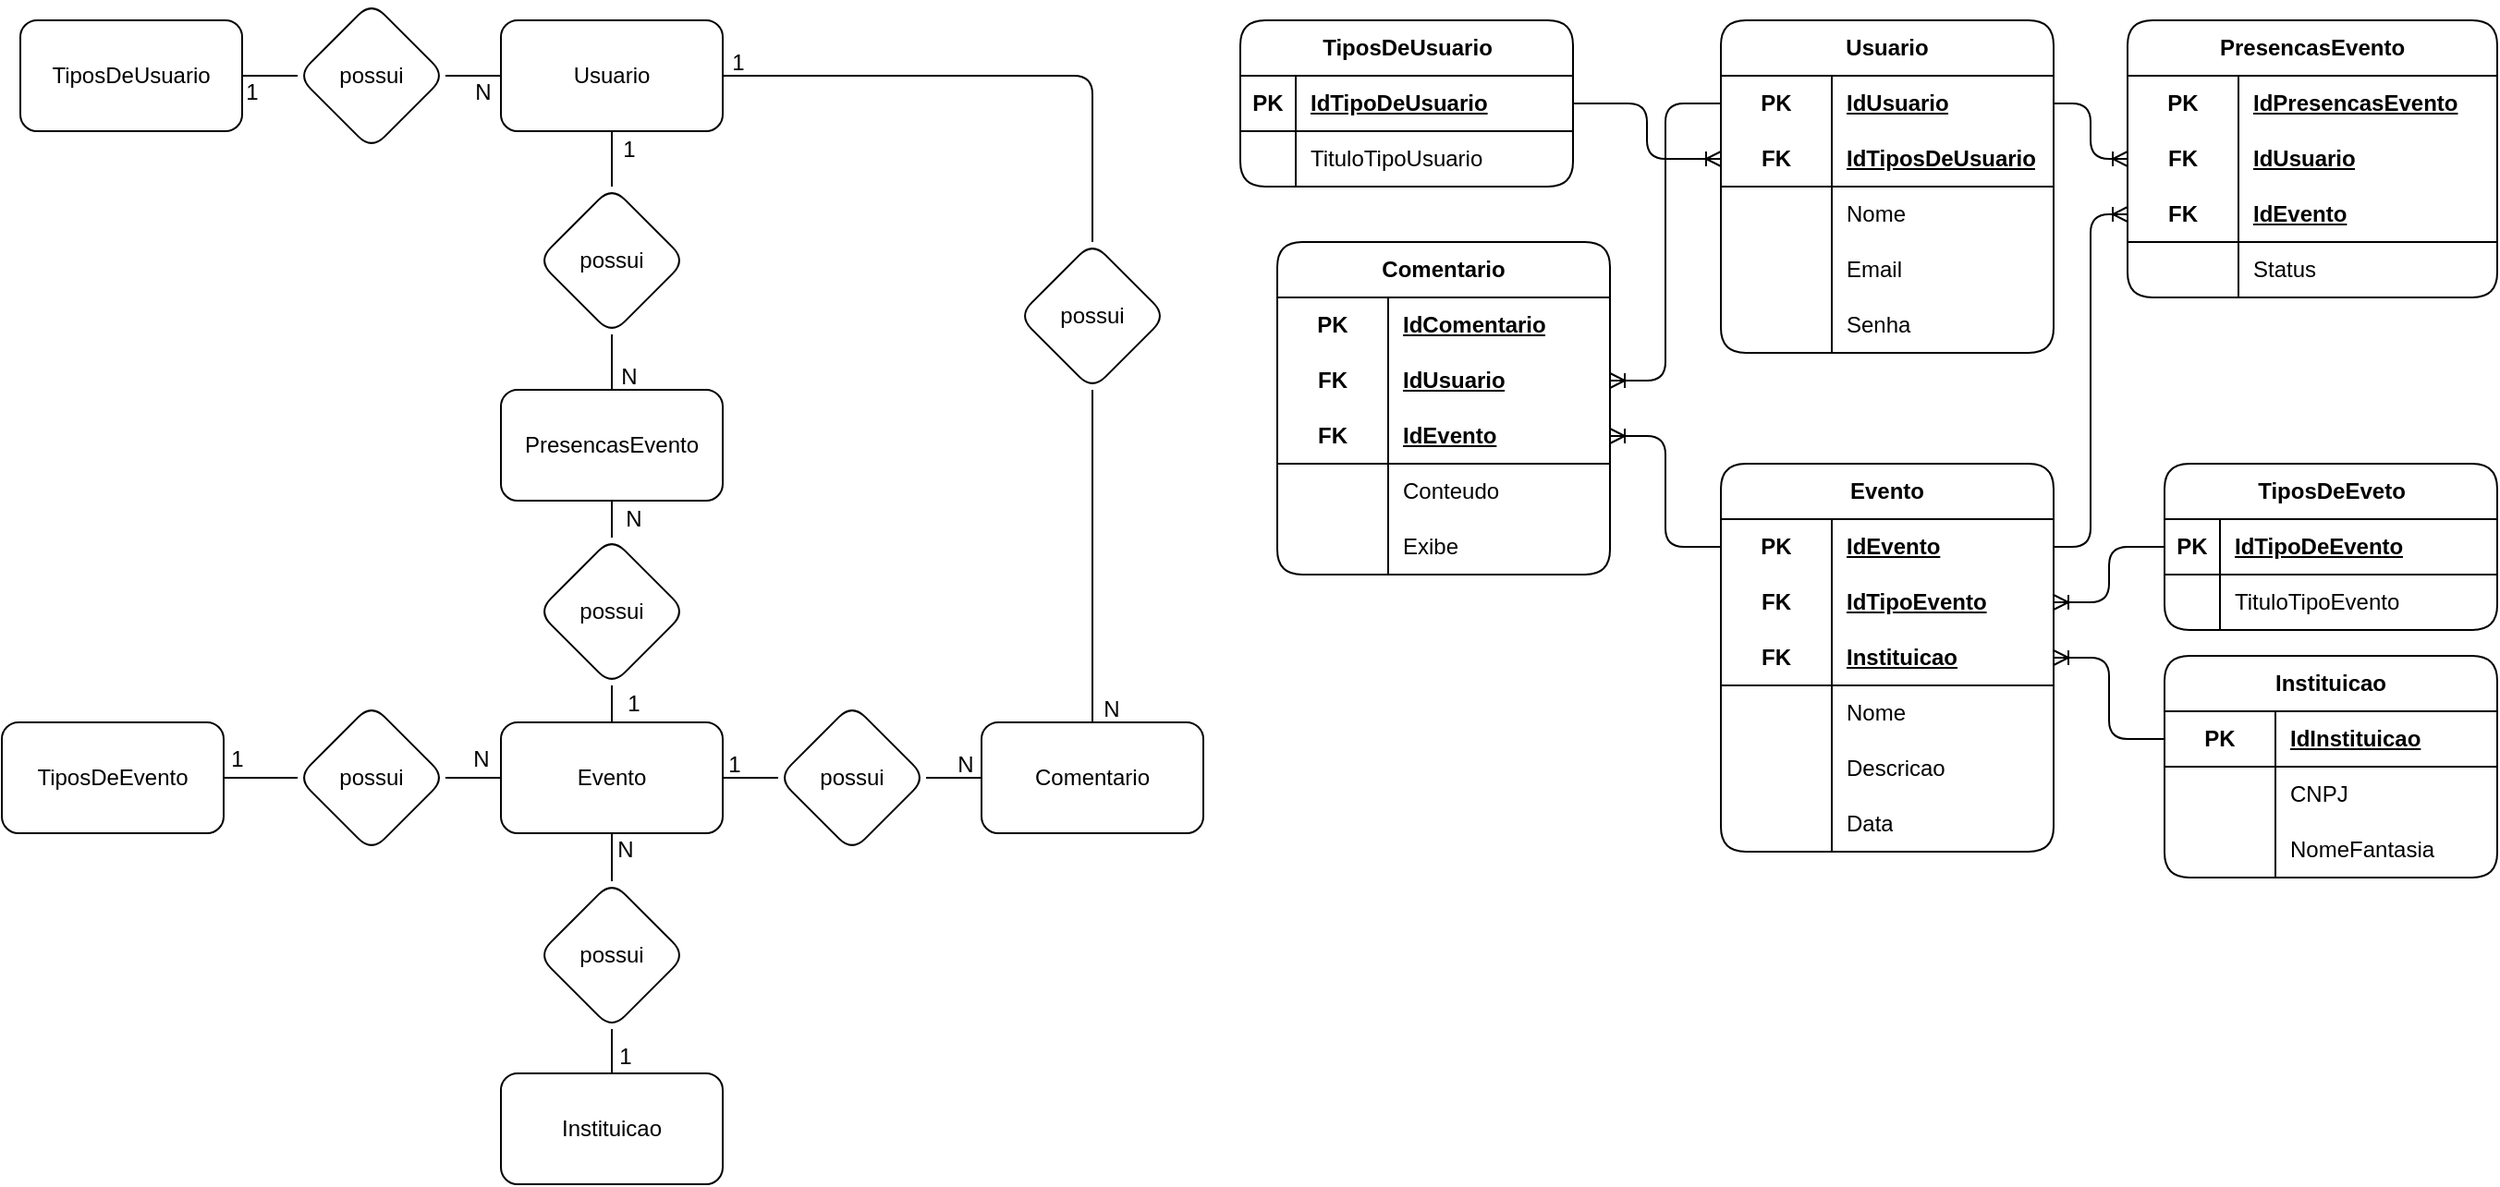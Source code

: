 <mxfile version="21.6.7" type="github">
  <diagram name="Página-1" id="eWhmR71FwGu9TBIKBadz">
    <mxGraphModel dx="1158" dy="822" grid="1" gridSize="10" guides="1" tooltips="1" connect="1" arrows="1" fold="1" page="0" pageScale="1" pageWidth="827" pageHeight="1169" background="none" math="0" shadow="0">
      <root>
        <mxCell id="0" />
        <mxCell id="1" parent="0" />
        <mxCell id="SQ5YxVUClFADAVRTMp9O-15" style="edgeStyle=orthogonalEdgeStyle;rounded=1;orthogonalLoop=1;jettySize=auto;html=1;entryX=0.5;entryY=0;entryDx=0;entryDy=0;endArrow=none;endFill=0;labelBackgroundColor=none;fontColor=default;" parent="1" source="SQ5YxVUClFADAVRTMp9O-1" target="SQ5YxVUClFADAVRTMp9O-12" edge="1">
          <mxGeometry relative="1" as="geometry" />
        </mxCell>
        <mxCell id="SQ5YxVUClFADAVRTMp9O-35" style="edgeStyle=orthogonalEdgeStyle;rounded=1;orthogonalLoop=1;jettySize=auto;html=1;entryX=0.5;entryY=0;entryDx=0;entryDy=0;shadow=0;endArrow=none;endFill=0;labelBackgroundColor=none;fontColor=default;" parent="1" source="SQ5YxVUClFADAVRTMp9O-1" target="SQ5YxVUClFADAVRTMp9O-34" edge="1">
          <mxGeometry relative="1" as="geometry" />
        </mxCell>
        <mxCell id="SQ5YxVUClFADAVRTMp9O-1" value="Usuario" style="rounded=1;whiteSpace=wrap;html=1;labelBackgroundColor=none;" parent="1" vertex="1">
          <mxGeometry x="160" y="-40" width="120" height="60" as="geometry" />
        </mxCell>
        <mxCell id="SQ5YxVUClFADAVRTMp9O-14" style="edgeStyle=orthogonalEdgeStyle;rounded=1;orthogonalLoop=1;jettySize=auto;html=1;entryX=0;entryY=0.5;entryDx=0;entryDy=0;endArrow=none;endFill=0;labelBackgroundColor=none;fontColor=default;" parent="1" source="SQ5YxVUClFADAVRTMp9O-2" target="SQ5YxVUClFADAVRTMp9O-9" edge="1">
          <mxGeometry relative="1" as="geometry" />
        </mxCell>
        <mxCell id="SQ5YxVUClFADAVRTMp9O-2" value="TiposDeUsuario" style="rounded=1;whiteSpace=wrap;html=1;labelBackgroundColor=none;" parent="1" vertex="1">
          <mxGeometry x="-100" y="-40" width="120" height="60" as="geometry" />
        </mxCell>
        <mxCell id="SQ5YxVUClFADAVRTMp9O-24" style="edgeStyle=orthogonalEdgeStyle;rounded=1;orthogonalLoop=1;jettySize=auto;html=1;entryX=0;entryY=0.5;entryDx=0;entryDy=0;endArrow=none;endFill=0;labelBackgroundColor=none;fontColor=default;" parent="1" source="SQ5YxVUClFADAVRTMp9O-3" target="SQ5YxVUClFADAVRTMp9O-23" edge="1">
          <mxGeometry relative="1" as="geometry" />
        </mxCell>
        <mxCell id="SQ5YxVUClFADAVRTMp9O-3" value="TiposDeEvento" style="rounded=1;whiteSpace=wrap;html=1;labelBackgroundColor=none;" parent="1" vertex="1">
          <mxGeometry x="-110" y="340" width="120" height="60" as="geometry" />
        </mxCell>
        <mxCell id="SQ5YxVUClFADAVRTMp9O-28" style="edgeStyle=orthogonalEdgeStyle;rounded=1;orthogonalLoop=1;jettySize=auto;html=1;entryX=0.5;entryY=0;entryDx=0;entryDy=0;endArrow=none;endFill=0;labelBackgroundColor=none;fontColor=default;" parent="1" source="SQ5YxVUClFADAVRTMp9O-4" target="SQ5YxVUClFADAVRTMp9O-27" edge="1">
          <mxGeometry relative="1" as="geometry" />
        </mxCell>
        <mxCell id="SQ5YxVUClFADAVRTMp9O-32" style="edgeStyle=orthogonalEdgeStyle;rounded=1;orthogonalLoop=1;jettySize=auto;html=1;entryX=0;entryY=0.5;entryDx=0;entryDy=0;endArrow=none;endFill=0;labelBackgroundColor=none;fontColor=default;" parent="1" source="SQ5YxVUClFADAVRTMp9O-4" target="SQ5YxVUClFADAVRTMp9O-30" edge="1">
          <mxGeometry relative="1" as="geometry" />
        </mxCell>
        <mxCell id="SQ5YxVUClFADAVRTMp9O-4" value="Evento" style="rounded=1;whiteSpace=wrap;html=1;labelBackgroundColor=none;" parent="1" vertex="1">
          <mxGeometry x="160" y="340" width="120" height="60" as="geometry" />
        </mxCell>
        <mxCell id="SQ5YxVUClFADAVRTMp9O-20" style="edgeStyle=orthogonalEdgeStyle;rounded=1;orthogonalLoop=1;jettySize=auto;html=1;entryX=0.5;entryY=0;entryDx=0;entryDy=0;endArrow=none;endFill=0;labelBackgroundColor=none;fontColor=default;" parent="1" source="SQ5YxVUClFADAVRTMp9O-5" target="SQ5YxVUClFADAVRTMp9O-18" edge="1">
          <mxGeometry relative="1" as="geometry" />
        </mxCell>
        <mxCell id="SQ5YxVUClFADAVRTMp9O-5" value="PresencasEvento" style="rounded=1;whiteSpace=wrap;html=1;labelBackgroundColor=none;" parent="1" vertex="1">
          <mxGeometry x="160" y="160" width="120" height="60" as="geometry" />
        </mxCell>
        <mxCell id="SQ5YxVUClFADAVRTMp9O-6" value="Instituicao" style="rounded=1;whiteSpace=wrap;html=1;labelBackgroundColor=none;" parent="1" vertex="1">
          <mxGeometry x="160" y="530" width="120" height="60" as="geometry" />
        </mxCell>
        <mxCell id="SQ5YxVUClFADAVRTMp9O-7" value="Comentario" style="rounded=1;whiteSpace=wrap;html=1;labelBackgroundColor=none;" parent="1" vertex="1">
          <mxGeometry x="420" y="340" width="120" height="60" as="geometry" />
        </mxCell>
        <mxCell id="SQ5YxVUClFADAVRTMp9O-13" style="edgeStyle=orthogonalEdgeStyle;rounded=1;orthogonalLoop=1;jettySize=auto;html=1;entryX=0;entryY=0.5;entryDx=0;entryDy=0;endArrow=none;endFill=0;labelBackgroundColor=none;fontColor=default;" parent="1" source="SQ5YxVUClFADAVRTMp9O-9" target="SQ5YxVUClFADAVRTMp9O-1" edge="1">
          <mxGeometry relative="1" as="geometry" />
        </mxCell>
        <mxCell id="SQ5YxVUClFADAVRTMp9O-9" value="possui" style="rhombus;whiteSpace=wrap;html=1;rounded=1;labelBackgroundColor=none;" parent="1" vertex="1">
          <mxGeometry x="50" y="-50" width="80" height="80" as="geometry" />
        </mxCell>
        <mxCell id="SQ5YxVUClFADAVRTMp9O-16" style="edgeStyle=orthogonalEdgeStyle;rounded=1;orthogonalLoop=1;jettySize=auto;html=1;entryX=0.5;entryY=0;entryDx=0;entryDy=0;endArrow=none;endFill=0;labelBackgroundColor=none;fontColor=default;" parent="1" source="SQ5YxVUClFADAVRTMp9O-12" target="SQ5YxVUClFADAVRTMp9O-5" edge="1">
          <mxGeometry relative="1" as="geometry" />
        </mxCell>
        <mxCell id="SQ5YxVUClFADAVRTMp9O-12" value="possui" style="rhombus;whiteSpace=wrap;html=1;rounded=1;labelBackgroundColor=none;" parent="1" vertex="1">
          <mxGeometry x="180" y="50" width="80" height="80" as="geometry" />
        </mxCell>
        <mxCell id="SQ5YxVUClFADAVRTMp9O-21" style="edgeStyle=orthogonalEdgeStyle;rounded=1;orthogonalLoop=1;jettySize=auto;html=1;entryX=0.5;entryY=0;entryDx=0;entryDy=0;endArrow=none;endFill=0;labelBackgroundColor=none;fontColor=default;" parent="1" source="SQ5YxVUClFADAVRTMp9O-18" target="SQ5YxVUClFADAVRTMp9O-4" edge="1">
          <mxGeometry relative="1" as="geometry" />
        </mxCell>
        <mxCell id="SQ5YxVUClFADAVRTMp9O-18" value="possui" style="rhombus;whiteSpace=wrap;html=1;rounded=1;labelBackgroundColor=none;" parent="1" vertex="1">
          <mxGeometry x="180" y="240" width="80" height="80" as="geometry" />
        </mxCell>
        <mxCell id="SQ5YxVUClFADAVRTMp9O-26" style="edgeStyle=orthogonalEdgeStyle;rounded=1;orthogonalLoop=1;jettySize=auto;html=1;entryX=0;entryY=0.5;entryDx=0;entryDy=0;endArrow=none;endFill=0;labelBackgroundColor=none;fontColor=default;" parent="1" source="SQ5YxVUClFADAVRTMp9O-23" target="SQ5YxVUClFADAVRTMp9O-4" edge="1">
          <mxGeometry relative="1" as="geometry" />
        </mxCell>
        <mxCell id="SQ5YxVUClFADAVRTMp9O-23" value="possui" style="rhombus;whiteSpace=wrap;html=1;rounded=1;labelBackgroundColor=none;" parent="1" vertex="1">
          <mxGeometry x="50" y="330" width="80" height="80" as="geometry" />
        </mxCell>
        <mxCell id="SQ5YxVUClFADAVRTMp9O-29" style="edgeStyle=orthogonalEdgeStyle;rounded=1;orthogonalLoop=1;jettySize=auto;html=1;entryX=0.5;entryY=0;entryDx=0;entryDy=0;endArrow=none;endFill=0;labelBackgroundColor=none;fontColor=default;" parent="1" source="SQ5YxVUClFADAVRTMp9O-27" target="SQ5YxVUClFADAVRTMp9O-6" edge="1">
          <mxGeometry relative="1" as="geometry" />
        </mxCell>
        <mxCell id="SQ5YxVUClFADAVRTMp9O-27" value="possui" style="rhombus;whiteSpace=wrap;html=1;rounded=1;labelBackgroundColor=none;" parent="1" vertex="1">
          <mxGeometry x="180" y="426" width="80" height="80" as="geometry" />
        </mxCell>
        <mxCell id="SQ5YxVUClFADAVRTMp9O-33" style="edgeStyle=orthogonalEdgeStyle;rounded=1;orthogonalLoop=1;jettySize=auto;html=1;entryX=0;entryY=0.5;entryDx=0;entryDy=0;endArrow=none;endFill=0;labelBackgroundColor=none;fontColor=default;" parent="1" source="SQ5YxVUClFADAVRTMp9O-30" target="SQ5YxVUClFADAVRTMp9O-7" edge="1">
          <mxGeometry relative="1" as="geometry" />
        </mxCell>
        <mxCell id="SQ5YxVUClFADAVRTMp9O-30" value="possui" style="rhombus;whiteSpace=wrap;html=1;rounded=1;labelBackgroundColor=none;" parent="1" vertex="1">
          <mxGeometry x="310" y="330" width="80" height="80" as="geometry" />
        </mxCell>
        <mxCell id="SQ5YxVUClFADAVRTMp9O-36" style="edgeStyle=orthogonalEdgeStyle;rounded=1;orthogonalLoop=1;jettySize=auto;html=1;entryX=0.5;entryY=0;entryDx=0;entryDy=0;endArrow=none;endFill=0;labelBackgroundColor=none;fontColor=default;" parent="1" source="SQ5YxVUClFADAVRTMp9O-34" target="SQ5YxVUClFADAVRTMp9O-7" edge="1">
          <mxGeometry relative="1" as="geometry" />
        </mxCell>
        <mxCell id="SQ5YxVUClFADAVRTMp9O-34" value="possui" style="rhombus;whiteSpace=wrap;html=1;rounded=1;labelBackgroundColor=none;" parent="1" vertex="1">
          <mxGeometry x="440" y="80" width="80" height="80" as="geometry" />
        </mxCell>
        <mxCell id="SQ5YxVUClFADAVRTMp9O-38" value="N" style="text;html=1;align=center;verticalAlign=middle;resizable=0;points=[];autosize=1;strokeColor=none;fillColor=none;rounded=1;labelBackgroundColor=none;" parent="1" vertex="1">
          <mxGeometry x="135" y="-16" width="30" height="30" as="geometry" />
        </mxCell>
        <mxCell id="SQ5YxVUClFADAVRTMp9O-39" value="1" style="text;html=1;align=center;verticalAlign=middle;resizable=0;points=[];autosize=1;strokeColor=none;fillColor=none;rounded=1;labelBackgroundColor=none;" parent="1" vertex="1">
          <mxGeometry x="10" y="-16" width="30" height="30" as="geometry" />
        </mxCell>
        <mxCell id="SQ5YxVUClFADAVRTMp9O-40" value="N" style="text;html=1;align=center;verticalAlign=middle;resizable=0;points=[];autosize=1;strokeColor=none;fillColor=none;rounded=1;labelBackgroundColor=none;" parent="1" vertex="1">
          <mxGeometry x="214" y="138" width="30" height="30" as="geometry" />
        </mxCell>
        <mxCell id="SQ5YxVUClFADAVRTMp9O-44" value="1" style="text;strokeColor=none;align=center;fillColor=none;html=1;verticalAlign=middle;whiteSpace=wrap;rounded=1;labelBackgroundColor=none;" parent="1" vertex="1">
          <mxGeometry x="218.5" y="20" width="21" height="20" as="geometry" />
        </mxCell>
        <mxCell id="SQ5YxVUClFADAVRTMp9O-45" value="N" style="text;strokeColor=none;align=center;fillColor=none;html=1;verticalAlign=middle;whiteSpace=wrap;rounded=1;labelBackgroundColor=none;" parent="1" vertex="1">
          <mxGeometry x="224" y="220" width="16" height="20" as="geometry" />
        </mxCell>
        <mxCell id="SQ5YxVUClFADAVRTMp9O-46" value="1" style="text;strokeColor=none;align=center;fillColor=none;html=1;verticalAlign=middle;whiteSpace=wrap;rounded=1;labelBackgroundColor=none;" parent="1" vertex="1">
          <mxGeometry x="224" y="320" width="16" height="20" as="geometry" />
        </mxCell>
        <mxCell id="SQ5YxVUClFADAVRTMp9O-47" value="N" style="text;strokeColor=none;align=center;fillColor=none;html=1;verticalAlign=middle;whiteSpace=wrap;rounded=1;labelBackgroundColor=none;" parent="1" vertex="1">
          <mxGeometry x="137" y="350" width="25" height="20" as="geometry" />
        </mxCell>
        <mxCell id="SQ5YxVUClFADAVRTMp9O-48" value="1" style="text;strokeColor=none;align=center;fillColor=none;html=1;verticalAlign=middle;whiteSpace=wrap;rounded=1;labelBackgroundColor=none;" parent="1" vertex="1">
          <mxGeometry x="5" y="350" width="25" height="20" as="geometry" />
        </mxCell>
        <mxCell id="SQ5YxVUClFADAVRTMp9O-50" value="1" style="text;html=1;align=center;verticalAlign=middle;resizable=0;points=[];autosize=1;strokeColor=none;fillColor=none;rounded=1;labelBackgroundColor=none;" parent="1" vertex="1">
          <mxGeometry x="212" y="506" width="30" height="30" as="geometry" />
        </mxCell>
        <mxCell id="SQ5YxVUClFADAVRTMp9O-51" value="N" style="text;html=1;align=center;verticalAlign=middle;resizable=0;points=[];autosize=1;strokeColor=none;fillColor=none;rounded=1;labelBackgroundColor=none;" parent="1" vertex="1">
          <mxGeometry x="212" y="394" width="30" height="30" as="geometry" />
        </mxCell>
        <mxCell id="SQ5YxVUClFADAVRTMp9O-52" value="N" style="text;html=1;align=center;verticalAlign=middle;resizable=0;points=[];autosize=1;strokeColor=none;fillColor=none;rounded=1;labelBackgroundColor=none;" parent="1" vertex="1">
          <mxGeometry x="396" y="348" width="30" height="30" as="geometry" />
        </mxCell>
        <mxCell id="SQ5YxVUClFADAVRTMp9O-53" value="1" style="text;html=1;align=center;verticalAlign=middle;resizable=0;points=[];autosize=1;strokeColor=none;fillColor=none;rounded=1;labelBackgroundColor=none;" parent="1" vertex="1">
          <mxGeometry x="271" y="348" width="30" height="30" as="geometry" />
        </mxCell>
        <mxCell id="SQ5YxVUClFADAVRTMp9O-55" value="N" style="text;html=1;align=center;verticalAlign=middle;resizable=0;points=[];autosize=1;strokeColor=none;fillColor=none;rounded=1;labelBackgroundColor=none;" parent="1" vertex="1">
          <mxGeometry x="475" y="318" width="30" height="30" as="geometry" />
        </mxCell>
        <mxCell id="SQ5YxVUClFADAVRTMp9O-56" value="1" style="text;html=1;align=center;verticalAlign=middle;resizable=0;points=[];autosize=1;strokeColor=none;fillColor=none;rounded=1;labelBackgroundColor=none;" parent="1" vertex="1">
          <mxGeometry x="273" y="-32" width="30" height="30" as="geometry" />
        </mxCell>
        <mxCell id="SQ5YxVUClFADAVRTMp9O-57" value="TiposDeUsuario" style="shape=table;startSize=30;container=1;collapsible=1;childLayout=tableLayout;fixedRows=1;rowLines=0;fontStyle=1;align=center;resizeLast=1;html=1;rounded=1;labelBackgroundColor=none;" parent="1" vertex="1">
          <mxGeometry x="560" y="-40" width="180" height="90" as="geometry">
            <mxRectangle x="560" y="-40" width="130" height="30" as="alternateBounds" />
          </mxGeometry>
        </mxCell>
        <mxCell id="SQ5YxVUClFADAVRTMp9O-58" value="" style="shape=tableRow;horizontal=0;startSize=0;swimlaneHead=0;swimlaneBody=0;fillColor=none;collapsible=0;dropTarget=0;points=[[0,0.5],[1,0.5]];portConstraint=eastwest;top=0;left=0;right=0;bottom=1;rounded=1;labelBackgroundColor=none;" parent="SQ5YxVUClFADAVRTMp9O-57" vertex="1">
          <mxGeometry y="30" width="180" height="30" as="geometry" />
        </mxCell>
        <mxCell id="SQ5YxVUClFADAVRTMp9O-59" value="PK" style="shape=partialRectangle;connectable=0;fillColor=none;top=0;left=0;bottom=0;right=0;fontStyle=1;overflow=hidden;whiteSpace=wrap;html=1;rounded=1;labelBackgroundColor=none;" parent="SQ5YxVUClFADAVRTMp9O-58" vertex="1">
          <mxGeometry width="30" height="30" as="geometry">
            <mxRectangle width="30" height="30" as="alternateBounds" />
          </mxGeometry>
        </mxCell>
        <mxCell id="SQ5YxVUClFADAVRTMp9O-60" value="IdTipoDeUsuario" style="shape=partialRectangle;connectable=0;fillColor=none;top=0;left=0;bottom=0;right=0;align=left;spacingLeft=6;fontStyle=5;overflow=hidden;whiteSpace=wrap;html=1;rounded=1;labelBackgroundColor=none;" parent="SQ5YxVUClFADAVRTMp9O-58" vertex="1">
          <mxGeometry x="30" width="150" height="30" as="geometry">
            <mxRectangle width="150" height="30" as="alternateBounds" />
          </mxGeometry>
        </mxCell>
        <mxCell id="SQ5YxVUClFADAVRTMp9O-61" value="" style="shape=tableRow;horizontal=0;startSize=0;swimlaneHead=0;swimlaneBody=0;fillColor=none;collapsible=0;dropTarget=0;points=[[0,0.5],[1,0.5]];portConstraint=eastwest;top=0;left=0;right=0;bottom=0;rounded=1;labelBackgroundColor=none;" parent="SQ5YxVUClFADAVRTMp9O-57" vertex="1">
          <mxGeometry y="60" width="180" height="30" as="geometry" />
        </mxCell>
        <mxCell id="SQ5YxVUClFADAVRTMp9O-62" value="" style="shape=partialRectangle;connectable=0;fillColor=none;top=0;left=0;bottom=0;right=0;editable=1;overflow=hidden;whiteSpace=wrap;html=1;rounded=1;labelBackgroundColor=none;" parent="SQ5YxVUClFADAVRTMp9O-61" vertex="1">
          <mxGeometry width="30" height="30" as="geometry">
            <mxRectangle width="30" height="30" as="alternateBounds" />
          </mxGeometry>
        </mxCell>
        <mxCell id="SQ5YxVUClFADAVRTMp9O-63" value="TituloTipoUsuario" style="shape=partialRectangle;connectable=0;fillColor=none;top=0;left=0;bottom=0;right=0;align=left;spacingLeft=6;overflow=hidden;whiteSpace=wrap;html=1;rounded=1;labelBackgroundColor=none;" parent="SQ5YxVUClFADAVRTMp9O-61" vertex="1">
          <mxGeometry x="30" width="150" height="30" as="geometry">
            <mxRectangle width="150" height="30" as="alternateBounds" />
          </mxGeometry>
        </mxCell>
        <mxCell id="SQ5YxVUClFADAVRTMp9O-70" value="Usuario" style="shape=table;startSize=30;container=1;collapsible=1;childLayout=tableLayout;fixedRows=1;rowLines=0;fontStyle=1;align=center;resizeLast=1;html=1;whiteSpace=wrap;rounded=1;labelBackgroundColor=none;" parent="1" vertex="1">
          <mxGeometry x="820" y="-40" width="180" height="180" as="geometry">
            <mxRectangle x="830" y="-40" width="90" height="30" as="alternateBounds" />
          </mxGeometry>
        </mxCell>
        <mxCell id="SQ5YxVUClFADAVRTMp9O-71" value="" style="shape=tableRow;horizontal=0;startSize=0;swimlaneHead=0;swimlaneBody=0;fillColor=none;collapsible=0;dropTarget=0;points=[[0,0.5],[1,0.5]];portConstraint=eastwest;top=0;left=0;right=0;bottom=0;html=1;rounded=1;labelBackgroundColor=none;" parent="SQ5YxVUClFADAVRTMp9O-70" vertex="1">
          <mxGeometry y="30" width="180" height="30" as="geometry" />
        </mxCell>
        <mxCell id="SQ5YxVUClFADAVRTMp9O-72" value="PK" style="shape=partialRectangle;connectable=0;fillColor=none;top=0;left=0;bottom=0;right=0;fontStyle=1;overflow=hidden;html=1;whiteSpace=wrap;rounded=1;labelBackgroundColor=none;" parent="SQ5YxVUClFADAVRTMp9O-71" vertex="1">
          <mxGeometry width="60" height="30" as="geometry">
            <mxRectangle width="60" height="30" as="alternateBounds" />
          </mxGeometry>
        </mxCell>
        <mxCell id="SQ5YxVUClFADAVRTMp9O-73" value="IdUsuario" style="shape=partialRectangle;connectable=0;fillColor=none;top=0;left=0;bottom=0;right=0;align=left;spacingLeft=6;fontStyle=5;overflow=hidden;html=1;whiteSpace=wrap;rounded=1;labelBackgroundColor=none;" parent="SQ5YxVUClFADAVRTMp9O-71" vertex="1">
          <mxGeometry x="60" width="120" height="30" as="geometry">
            <mxRectangle width="120" height="30" as="alternateBounds" />
          </mxGeometry>
        </mxCell>
        <mxCell id="SQ5YxVUClFADAVRTMp9O-74" value="" style="shape=tableRow;horizontal=0;startSize=0;swimlaneHead=0;swimlaneBody=0;fillColor=none;collapsible=0;dropTarget=0;points=[[0,0.5],[1,0.5]];portConstraint=eastwest;top=0;left=0;right=0;bottom=1;html=1;rounded=1;labelBackgroundColor=none;" parent="SQ5YxVUClFADAVRTMp9O-70" vertex="1">
          <mxGeometry y="60" width="180" height="30" as="geometry" />
        </mxCell>
        <mxCell id="SQ5YxVUClFADAVRTMp9O-75" value="FK" style="shape=partialRectangle;connectable=0;fillColor=none;top=0;left=0;bottom=0;right=0;fontStyle=1;overflow=hidden;html=1;whiteSpace=wrap;rounded=1;labelBackgroundColor=none;" parent="SQ5YxVUClFADAVRTMp9O-74" vertex="1">
          <mxGeometry width="60" height="30" as="geometry">
            <mxRectangle width="60" height="30" as="alternateBounds" />
          </mxGeometry>
        </mxCell>
        <mxCell id="SQ5YxVUClFADAVRTMp9O-76" value="IdTiposDeUsuario" style="shape=partialRectangle;connectable=0;fillColor=none;top=0;left=0;bottom=0;right=0;align=left;spacingLeft=6;fontStyle=5;overflow=hidden;html=1;whiteSpace=wrap;rounded=1;labelBackgroundColor=none;" parent="SQ5YxVUClFADAVRTMp9O-74" vertex="1">
          <mxGeometry x="60" width="120" height="30" as="geometry">
            <mxRectangle width="120" height="30" as="alternateBounds" />
          </mxGeometry>
        </mxCell>
        <mxCell id="SQ5YxVUClFADAVRTMp9O-77" value="" style="shape=tableRow;horizontal=0;startSize=0;swimlaneHead=0;swimlaneBody=0;fillColor=none;collapsible=0;dropTarget=0;points=[[0,0.5],[1,0.5]];portConstraint=eastwest;top=0;left=0;right=0;bottom=0;html=1;rounded=1;labelBackgroundColor=none;" parent="SQ5YxVUClFADAVRTMp9O-70" vertex="1">
          <mxGeometry y="90" width="180" height="30" as="geometry" />
        </mxCell>
        <mxCell id="SQ5YxVUClFADAVRTMp9O-78" value="" style="shape=partialRectangle;connectable=0;fillColor=none;top=0;left=0;bottom=0;right=0;editable=1;overflow=hidden;html=1;whiteSpace=wrap;rounded=1;labelBackgroundColor=none;" parent="SQ5YxVUClFADAVRTMp9O-77" vertex="1">
          <mxGeometry width="60" height="30" as="geometry">
            <mxRectangle width="60" height="30" as="alternateBounds" />
          </mxGeometry>
        </mxCell>
        <mxCell id="SQ5YxVUClFADAVRTMp9O-79" value="Nome" style="shape=partialRectangle;connectable=0;fillColor=none;top=0;left=0;bottom=0;right=0;align=left;spacingLeft=6;overflow=hidden;html=1;whiteSpace=wrap;rounded=1;labelBackgroundColor=none;" parent="SQ5YxVUClFADAVRTMp9O-77" vertex="1">
          <mxGeometry x="60" width="120" height="30" as="geometry">
            <mxRectangle width="120" height="30" as="alternateBounds" />
          </mxGeometry>
        </mxCell>
        <mxCell id="SQ5YxVUClFADAVRTMp9O-80" value="" style="shape=tableRow;horizontal=0;startSize=0;swimlaneHead=0;swimlaneBody=0;fillColor=none;collapsible=0;dropTarget=0;points=[[0,0.5],[1,0.5]];portConstraint=eastwest;top=0;left=0;right=0;bottom=0;html=1;rounded=1;labelBackgroundColor=none;" parent="SQ5YxVUClFADAVRTMp9O-70" vertex="1">
          <mxGeometry y="120" width="180" height="30" as="geometry" />
        </mxCell>
        <mxCell id="SQ5YxVUClFADAVRTMp9O-81" value="" style="shape=partialRectangle;connectable=0;fillColor=none;top=0;left=0;bottom=0;right=0;editable=1;overflow=hidden;html=1;whiteSpace=wrap;rounded=1;labelBackgroundColor=none;" parent="SQ5YxVUClFADAVRTMp9O-80" vertex="1">
          <mxGeometry width="60" height="30" as="geometry">
            <mxRectangle width="60" height="30" as="alternateBounds" />
          </mxGeometry>
        </mxCell>
        <mxCell id="SQ5YxVUClFADAVRTMp9O-82" value="Email" style="shape=partialRectangle;connectable=0;fillColor=none;top=0;left=0;bottom=0;right=0;align=left;spacingLeft=6;overflow=hidden;html=1;whiteSpace=wrap;rounded=1;labelBackgroundColor=none;" parent="SQ5YxVUClFADAVRTMp9O-80" vertex="1">
          <mxGeometry x="60" width="120" height="30" as="geometry">
            <mxRectangle width="120" height="30" as="alternateBounds" />
          </mxGeometry>
        </mxCell>
        <mxCell id="SQ5YxVUClFADAVRTMp9O-83" style="shape=tableRow;horizontal=0;startSize=0;swimlaneHead=0;swimlaneBody=0;fillColor=none;collapsible=0;dropTarget=0;points=[[0,0.5],[1,0.5]];portConstraint=eastwest;top=0;left=0;right=0;bottom=0;html=1;rounded=1;labelBackgroundColor=none;" parent="SQ5YxVUClFADAVRTMp9O-70" vertex="1">
          <mxGeometry y="150" width="180" height="30" as="geometry" />
        </mxCell>
        <mxCell id="SQ5YxVUClFADAVRTMp9O-84" style="shape=partialRectangle;connectable=0;fillColor=none;top=0;left=0;bottom=0;right=0;editable=1;overflow=hidden;html=1;whiteSpace=wrap;rounded=1;labelBackgroundColor=none;" parent="SQ5YxVUClFADAVRTMp9O-83" vertex="1">
          <mxGeometry width="60" height="30" as="geometry">
            <mxRectangle width="60" height="30" as="alternateBounds" />
          </mxGeometry>
        </mxCell>
        <mxCell id="SQ5YxVUClFADAVRTMp9O-85" value="Senha" style="shape=partialRectangle;connectable=0;fillColor=none;top=0;left=0;bottom=0;right=0;align=left;spacingLeft=6;overflow=hidden;html=1;whiteSpace=wrap;rounded=1;labelBackgroundColor=none;" parent="SQ5YxVUClFADAVRTMp9O-83" vertex="1">
          <mxGeometry x="60" width="120" height="30" as="geometry">
            <mxRectangle width="120" height="30" as="alternateBounds" />
          </mxGeometry>
        </mxCell>
        <mxCell id="SQ5YxVUClFADAVRTMp9O-86" style="edgeStyle=orthogonalEdgeStyle;orthogonalLoop=1;jettySize=auto;html=1;entryX=0;entryY=0.5;entryDx=0;entryDy=0;endArrow=ERoneToMany;endFill=0;rounded=1;labelBackgroundColor=none;fontColor=default;" parent="1" source="SQ5YxVUClFADAVRTMp9O-58" target="SQ5YxVUClFADAVRTMp9O-74" edge="1">
          <mxGeometry relative="1" as="geometry" />
        </mxCell>
        <mxCell id="SQ5YxVUClFADAVRTMp9O-87" value="PresencasEvento" style="shape=table;startSize=30;container=1;collapsible=1;childLayout=tableLayout;fixedRows=1;rowLines=0;fontStyle=1;align=center;resizeLast=1;html=1;whiteSpace=wrap;rounded=1;labelBackgroundColor=none;" parent="1" vertex="1">
          <mxGeometry x="1040" y="-40" width="200" height="150" as="geometry" />
        </mxCell>
        <mxCell id="SQ5YxVUClFADAVRTMp9O-88" value="" style="shape=tableRow;horizontal=0;startSize=0;swimlaneHead=0;swimlaneBody=0;fillColor=none;collapsible=0;dropTarget=0;points=[[0,0.5],[1,0.5]];portConstraint=eastwest;top=0;left=0;right=0;bottom=0;html=1;rounded=1;labelBackgroundColor=none;" parent="SQ5YxVUClFADAVRTMp9O-87" vertex="1">
          <mxGeometry y="30" width="200" height="30" as="geometry" />
        </mxCell>
        <mxCell id="SQ5YxVUClFADAVRTMp9O-89" value="PK" style="shape=partialRectangle;connectable=0;fillColor=none;top=0;left=0;bottom=0;right=0;fontStyle=1;overflow=hidden;html=1;whiteSpace=wrap;rounded=1;labelBackgroundColor=none;" parent="SQ5YxVUClFADAVRTMp9O-88" vertex="1">
          <mxGeometry width="60" height="30" as="geometry">
            <mxRectangle width="60" height="30" as="alternateBounds" />
          </mxGeometry>
        </mxCell>
        <mxCell id="SQ5YxVUClFADAVRTMp9O-90" value="IdPresencasEvento" style="shape=partialRectangle;connectable=0;fillColor=none;top=0;left=0;bottom=0;right=0;align=left;spacingLeft=6;fontStyle=5;overflow=hidden;html=1;whiteSpace=wrap;rounded=1;labelBackgroundColor=none;" parent="SQ5YxVUClFADAVRTMp9O-88" vertex="1">
          <mxGeometry x="60" width="140" height="30" as="geometry">
            <mxRectangle width="140" height="30" as="alternateBounds" />
          </mxGeometry>
        </mxCell>
        <mxCell id="SQ5YxVUClFADAVRTMp9O-101" value="" style="shape=tableRow;horizontal=0;startSize=0;swimlaneHead=0;swimlaneBody=0;fillColor=none;collapsible=0;dropTarget=0;points=[[0,0.5],[1,0.5]];portConstraint=eastwest;top=0;left=0;right=0;bottom=0;html=1;rounded=1;labelBackgroundColor=none;" parent="SQ5YxVUClFADAVRTMp9O-87" vertex="1">
          <mxGeometry y="60" width="200" height="30" as="geometry" />
        </mxCell>
        <mxCell id="SQ5YxVUClFADAVRTMp9O-102" value="FK" style="shape=partialRectangle;connectable=0;fillColor=none;top=0;left=0;bottom=0;right=0;fontStyle=1;overflow=hidden;html=1;whiteSpace=wrap;rounded=1;labelBackgroundColor=none;" parent="SQ5YxVUClFADAVRTMp9O-101" vertex="1">
          <mxGeometry width="60" height="30" as="geometry">
            <mxRectangle width="60" height="30" as="alternateBounds" />
          </mxGeometry>
        </mxCell>
        <mxCell id="SQ5YxVUClFADAVRTMp9O-103" value="IdUsuario" style="shape=partialRectangle;connectable=0;fillColor=none;top=0;left=0;bottom=0;right=0;align=left;spacingLeft=6;fontStyle=5;overflow=hidden;html=1;whiteSpace=wrap;rounded=1;labelBackgroundColor=none;" parent="SQ5YxVUClFADAVRTMp9O-101" vertex="1">
          <mxGeometry x="60" width="140" height="30" as="geometry">
            <mxRectangle width="140" height="30" as="alternateBounds" />
          </mxGeometry>
        </mxCell>
        <mxCell id="SQ5YxVUClFADAVRTMp9O-91" value="" style="shape=tableRow;horizontal=0;startSize=0;swimlaneHead=0;swimlaneBody=0;fillColor=none;collapsible=0;dropTarget=0;points=[[0,0.5],[1,0.5]];portConstraint=eastwest;top=0;left=0;right=0;bottom=1;html=1;rounded=1;labelBackgroundColor=none;" parent="SQ5YxVUClFADAVRTMp9O-87" vertex="1">
          <mxGeometry y="90" width="200" height="30" as="geometry" />
        </mxCell>
        <mxCell id="SQ5YxVUClFADAVRTMp9O-92" value="FK" style="shape=partialRectangle;connectable=0;fillColor=none;top=0;left=0;bottom=0;right=0;fontStyle=1;overflow=hidden;html=1;whiteSpace=wrap;rounded=1;labelBackgroundColor=none;" parent="SQ5YxVUClFADAVRTMp9O-91" vertex="1">
          <mxGeometry width="60" height="30" as="geometry">
            <mxRectangle width="60" height="30" as="alternateBounds" />
          </mxGeometry>
        </mxCell>
        <mxCell id="SQ5YxVUClFADAVRTMp9O-93" value="IdEvento" style="shape=partialRectangle;connectable=0;fillColor=none;top=0;left=0;bottom=0;right=0;align=left;spacingLeft=6;fontStyle=5;overflow=hidden;html=1;whiteSpace=wrap;rounded=1;labelBackgroundColor=none;" parent="SQ5YxVUClFADAVRTMp9O-91" vertex="1">
          <mxGeometry x="60" width="140" height="30" as="geometry">
            <mxRectangle width="140" height="30" as="alternateBounds" />
          </mxGeometry>
        </mxCell>
        <mxCell id="SQ5YxVUClFADAVRTMp9O-94" value="" style="shape=tableRow;horizontal=0;startSize=0;swimlaneHead=0;swimlaneBody=0;fillColor=none;collapsible=0;dropTarget=0;points=[[0,0.5],[1,0.5]];portConstraint=eastwest;top=0;left=0;right=0;bottom=0;html=1;rounded=1;labelBackgroundColor=none;" parent="SQ5YxVUClFADAVRTMp9O-87" vertex="1">
          <mxGeometry y="120" width="200" height="30" as="geometry" />
        </mxCell>
        <mxCell id="SQ5YxVUClFADAVRTMp9O-95" value="" style="shape=partialRectangle;connectable=0;fillColor=none;top=0;left=0;bottom=0;right=0;editable=1;overflow=hidden;html=1;whiteSpace=wrap;rounded=1;labelBackgroundColor=none;" parent="SQ5YxVUClFADAVRTMp9O-94" vertex="1">
          <mxGeometry width="60" height="30" as="geometry">
            <mxRectangle width="60" height="30" as="alternateBounds" />
          </mxGeometry>
        </mxCell>
        <mxCell id="SQ5YxVUClFADAVRTMp9O-96" value="Status" style="shape=partialRectangle;connectable=0;fillColor=none;top=0;left=0;bottom=0;right=0;align=left;spacingLeft=6;overflow=hidden;html=1;whiteSpace=wrap;rounded=1;labelBackgroundColor=none;" parent="SQ5YxVUClFADAVRTMp9O-94" vertex="1">
          <mxGeometry x="60" width="140" height="30" as="geometry">
            <mxRectangle width="140" height="30" as="alternateBounds" />
          </mxGeometry>
        </mxCell>
        <mxCell id="SQ5YxVUClFADAVRTMp9O-104" style="edgeStyle=orthogonalEdgeStyle;orthogonalLoop=1;jettySize=auto;html=1;entryX=0;entryY=0.5;entryDx=0;entryDy=0;endArrow=ERoneToMany;endFill=0;rounded=1;labelBackgroundColor=none;fontColor=default;" parent="1" source="SQ5YxVUClFADAVRTMp9O-71" target="SQ5YxVUClFADAVRTMp9O-101" edge="1">
          <mxGeometry relative="1" as="geometry" />
        </mxCell>
        <mxCell id="SQ5YxVUClFADAVRTMp9O-131" value="Evento" style="shape=table;startSize=30;container=1;collapsible=1;childLayout=tableLayout;fixedRows=1;rowLines=0;fontStyle=1;align=center;resizeLast=1;html=1;whiteSpace=wrap;rounded=1;labelBackgroundColor=none;" parent="1" vertex="1">
          <mxGeometry x="820" y="200" width="180" height="210" as="geometry" />
        </mxCell>
        <mxCell id="SQ5YxVUClFADAVRTMp9O-132" value="" style="shape=tableRow;horizontal=0;startSize=0;swimlaneHead=0;swimlaneBody=0;fillColor=none;collapsible=0;dropTarget=0;points=[[0,0.5],[1,0.5]];portConstraint=eastwest;top=0;left=0;right=0;bottom=0;html=1;rounded=1;labelBackgroundColor=none;" parent="SQ5YxVUClFADAVRTMp9O-131" vertex="1">
          <mxGeometry y="30" width="180" height="30" as="geometry" />
        </mxCell>
        <mxCell id="SQ5YxVUClFADAVRTMp9O-133" value="PK" style="shape=partialRectangle;connectable=0;fillColor=none;top=0;left=0;bottom=0;right=0;fontStyle=1;overflow=hidden;html=1;whiteSpace=wrap;rounded=1;labelBackgroundColor=none;" parent="SQ5YxVUClFADAVRTMp9O-132" vertex="1">
          <mxGeometry width="60" height="30" as="geometry">
            <mxRectangle width="60" height="30" as="alternateBounds" />
          </mxGeometry>
        </mxCell>
        <mxCell id="SQ5YxVUClFADAVRTMp9O-134" value="IdEvento" style="shape=partialRectangle;connectable=0;fillColor=none;top=0;left=0;bottom=0;right=0;align=left;spacingLeft=6;fontStyle=5;overflow=hidden;html=1;whiteSpace=wrap;rounded=1;labelBackgroundColor=none;" parent="SQ5YxVUClFADAVRTMp9O-132" vertex="1">
          <mxGeometry x="60" width="120" height="30" as="geometry">
            <mxRectangle width="120" height="30" as="alternateBounds" />
          </mxGeometry>
        </mxCell>
        <mxCell id="SQ5YxVUClFADAVRTMp9O-144" value="" style="shape=tableRow;horizontal=0;startSize=0;swimlaneHead=0;swimlaneBody=0;fillColor=none;collapsible=0;dropTarget=0;points=[[0,0.5],[1,0.5]];portConstraint=eastwest;top=0;left=0;right=0;bottom=0;html=1;rounded=1;labelBackgroundColor=none;" parent="SQ5YxVUClFADAVRTMp9O-131" vertex="1">
          <mxGeometry y="60" width="180" height="30" as="geometry" />
        </mxCell>
        <mxCell id="SQ5YxVUClFADAVRTMp9O-145" value="FK" style="shape=partialRectangle;connectable=0;fillColor=none;top=0;left=0;bottom=0;right=0;fontStyle=1;overflow=hidden;html=1;whiteSpace=wrap;rounded=1;labelBackgroundColor=none;" parent="SQ5YxVUClFADAVRTMp9O-144" vertex="1">
          <mxGeometry width="60" height="30" as="geometry">
            <mxRectangle width="60" height="30" as="alternateBounds" />
          </mxGeometry>
        </mxCell>
        <mxCell id="SQ5YxVUClFADAVRTMp9O-146" value="IdTipoEvento" style="shape=partialRectangle;connectable=0;fillColor=none;top=0;left=0;bottom=0;right=0;align=left;spacingLeft=6;fontStyle=5;overflow=hidden;html=1;whiteSpace=wrap;rounded=1;labelBackgroundColor=none;" parent="SQ5YxVUClFADAVRTMp9O-144" vertex="1">
          <mxGeometry x="60" width="120" height="30" as="geometry">
            <mxRectangle width="120" height="30" as="alternateBounds" />
          </mxGeometry>
        </mxCell>
        <mxCell id="SQ5YxVUClFADAVRTMp9O-135" value="" style="shape=tableRow;horizontal=0;startSize=0;swimlaneHead=0;swimlaneBody=0;fillColor=none;collapsible=0;dropTarget=0;points=[[0,0.5],[1,0.5]];portConstraint=eastwest;top=0;left=0;right=0;bottom=1;html=1;rounded=1;labelBackgroundColor=none;" parent="SQ5YxVUClFADAVRTMp9O-131" vertex="1">
          <mxGeometry y="90" width="180" height="30" as="geometry" />
        </mxCell>
        <mxCell id="SQ5YxVUClFADAVRTMp9O-136" value="FK" style="shape=partialRectangle;connectable=0;fillColor=none;top=0;left=0;bottom=0;right=0;fontStyle=1;overflow=hidden;html=1;whiteSpace=wrap;rounded=1;labelBackgroundColor=none;" parent="SQ5YxVUClFADAVRTMp9O-135" vertex="1">
          <mxGeometry width="60" height="30" as="geometry">
            <mxRectangle width="60" height="30" as="alternateBounds" />
          </mxGeometry>
        </mxCell>
        <mxCell id="SQ5YxVUClFADAVRTMp9O-137" value="Instituicao" style="shape=partialRectangle;connectable=0;fillColor=none;top=0;left=0;bottom=0;right=0;align=left;spacingLeft=6;fontStyle=5;overflow=hidden;html=1;whiteSpace=wrap;rounded=1;labelBackgroundColor=none;" parent="SQ5YxVUClFADAVRTMp9O-135" vertex="1">
          <mxGeometry x="60" width="120" height="30" as="geometry">
            <mxRectangle width="120" height="30" as="alternateBounds" />
          </mxGeometry>
        </mxCell>
        <mxCell id="SQ5YxVUClFADAVRTMp9O-138" value="" style="shape=tableRow;horizontal=0;startSize=0;swimlaneHead=0;swimlaneBody=0;fillColor=none;collapsible=0;dropTarget=0;points=[[0,0.5],[1,0.5]];portConstraint=eastwest;top=0;left=0;right=0;bottom=0;html=1;rounded=1;labelBackgroundColor=none;" parent="SQ5YxVUClFADAVRTMp9O-131" vertex="1">
          <mxGeometry y="120" width="180" height="30" as="geometry" />
        </mxCell>
        <mxCell id="SQ5YxVUClFADAVRTMp9O-139" value="" style="shape=partialRectangle;connectable=0;fillColor=none;top=0;left=0;bottom=0;right=0;editable=1;overflow=hidden;html=1;whiteSpace=wrap;rounded=1;labelBackgroundColor=none;" parent="SQ5YxVUClFADAVRTMp9O-138" vertex="1">
          <mxGeometry width="60" height="30" as="geometry">
            <mxRectangle width="60" height="30" as="alternateBounds" />
          </mxGeometry>
        </mxCell>
        <mxCell id="SQ5YxVUClFADAVRTMp9O-140" value="Nome" style="shape=partialRectangle;connectable=0;fillColor=none;top=0;left=0;bottom=0;right=0;align=left;spacingLeft=6;overflow=hidden;html=1;whiteSpace=wrap;rounded=1;labelBackgroundColor=none;" parent="SQ5YxVUClFADAVRTMp9O-138" vertex="1">
          <mxGeometry x="60" width="120" height="30" as="geometry">
            <mxRectangle width="120" height="30" as="alternateBounds" />
          </mxGeometry>
        </mxCell>
        <mxCell id="SQ5YxVUClFADAVRTMp9O-141" value="" style="shape=tableRow;horizontal=0;startSize=0;swimlaneHead=0;swimlaneBody=0;fillColor=none;collapsible=0;dropTarget=0;points=[[0,0.5],[1,0.5]];portConstraint=eastwest;top=0;left=0;right=0;bottom=0;html=1;rounded=1;labelBackgroundColor=none;" parent="SQ5YxVUClFADAVRTMp9O-131" vertex="1">
          <mxGeometry y="150" width="180" height="30" as="geometry" />
        </mxCell>
        <mxCell id="SQ5YxVUClFADAVRTMp9O-142" value="" style="shape=partialRectangle;connectable=0;fillColor=none;top=0;left=0;bottom=0;right=0;editable=1;overflow=hidden;html=1;whiteSpace=wrap;rounded=1;labelBackgroundColor=none;" parent="SQ5YxVUClFADAVRTMp9O-141" vertex="1">
          <mxGeometry width="60" height="30" as="geometry">
            <mxRectangle width="60" height="30" as="alternateBounds" />
          </mxGeometry>
        </mxCell>
        <mxCell id="SQ5YxVUClFADAVRTMp9O-143" value="Descricao" style="shape=partialRectangle;connectable=0;fillColor=none;top=0;left=0;bottom=0;right=0;align=left;spacingLeft=6;overflow=hidden;html=1;whiteSpace=wrap;rounded=1;labelBackgroundColor=none;" parent="SQ5YxVUClFADAVRTMp9O-141" vertex="1">
          <mxGeometry x="60" width="120" height="30" as="geometry">
            <mxRectangle width="120" height="30" as="alternateBounds" />
          </mxGeometry>
        </mxCell>
        <mxCell id="SQ5YxVUClFADAVRTMp9O-150" value="" style="shape=tableRow;horizontal=0;startSize=0;swimlaneHead=0;swimlaneBody=0;fillColor=none;collapsible=0;dropTarget=0;points=[[0,0.5],[1,0.5]];portConstraint=eastwest;top=0;left=0;right=0;bottom=0;html=1;rounded=1;labelBackgroundColor=none;" parent="SQ5YxVUClFADAVRTMp9O-131" vertex="1">
          <mxGeometry y="180" width="180" height="30" as="geometry" />
        </mxCell>
        <mxCell id="SQ5YxVUClFADAVRTMp9O-151" value="" style="shape=partialRectangle;connectable=0;fillColor=none;top=0;left=0;bottom=0;right=0;editable=1;overflow=hidden;html=1;whiteSpace=wrap;rounded=1;labelBackgroundColor=none;" parent="SQ5YxVUClFADAVRTMp9O-150" vertex="1">
          <mxGeometry width="60" height="30" as="geometry">
            <mxRectangle width="60" height="30" as="alternateBounds" />
          </mxGeometry>
        </mxCell>
        <mxCell id="SQ5YxVUClFADAVRTMp9O-152" value="Data" style="shape=partialRectangle;connectable=0;fillColor=none;top=0;left=0;bottom=0;right=0;align=left;spacingLeft=6;overflow=hidden;html=1;whiteSpace=wrap;rounded=1;labelBackgroundColor=none;" parent="SQ5YxVUClFADAVRTMp9O-150" vertex="1">
          <mxGeometry x="60" width="120" height="30" as="geometry">
            <mxRectangle width="120" height="30" as="alternateBounds" />
          </mxGeometry>
        </mxCell>
        <mxCell id="SQ5YxVUClFADAVRTMp9O-154" value="Instituicao" style="shape=table;startSize=30;container=1;collapsible=1;childLayout=tableLayout;fixedRows=1;rowLines=0;fontStyle=1;align=center;resizeLast=1;html=1;whiteSpace=wrap;rounded=1;labelBackgroundColor=none;" parent="1" vertex="1">
          <mxGeometry x="1060" y="304" width="180" height="120" as="geometry" />
        </mxCell>
        <mxCell id="SQ5YxVUClFADAVRTMp9O-161" value="" style="shape=tableRow;horizontal=0;startSize=0;swimlaneHead=0;swimlaneBody=0;fillColor=none;collapsible=0;dropTarget=0;points=[[0,0.5],[1,0.5]];portConstraint=eastwest;top=0;left=0;right=0;bottom=1;html=1;rounded=1;labelBackgroundColor=none;" parent="SQ5YxVUClFADAVRTMp9O-154" vertex="1">
          <mxGeometry y="30" width="180" height="30" as="geometry" />
        </mxCell>
        <mxCell id="SQ5YxVUClFADAVRTMp9O-162" value="PK" style="shape=partialRectangle;connectable=0;fillColor=none;top=0;left=0;bottom=0;right=0;fontStyle=1;overflow=hidden;html=1;whiteSpace=wrap;rounded=1;labelBackgroundColor=none;" parent="SQ5YxVUClFADAVRTMp9O-161" vertex="1">
          <mxGeometry width="60" height="30" as="geometry">
            <mxRectangle width="60" height="30" as="alternateBounds" />
          </mxGeometry>
        </mxCell>
        <mxCell id="SQ5YxVUClFADAVRTMp9O-163" value="IdInstituicao" style="shape=partialRectangle;connectable=0;fillColor=none;top=0;left=0;bottom=0;right=0;align=left;spacingLeft=6;fontStyle=5;overflow=hidden;html=1;whiteSpace=wrap;rounded=1;labelBackgroundColor=none;" parent="SQ5YxVUClFADAVRTMp9O-161" vertex="1">
          <mxGeometry x="60" width="120" height="30" as="geometry">
            <mxRectangle width="120" height="30" as="alternateBounds" />
          </mxGeometry>
        </mxCell>
        <mxCell id="SQ5YxVUClFADAVRTMp9O-164" value="" style="shape=tableRow;horizontal=0;startSize=0;swimlaneHead=0;swimlaneBody=0;fillColor=none;collapsible=0;dropTarget=0;points=[[0,0.5],[1,0.5]];portConstraint=eastwest;top=0;left=0;right=0;bottom=0;html=1;rounded=1;labelBackgroundColor=none;" parent="SQ5YxVUClFADAVRTMp9O-154" vertex="1">
          <mxGeometry y="60" width="180" height="30" as="geometry" />
        </mxCell>
        <mxCell id="SQ5YxVUClFADAVRTMp9O-165" value="" style="shape=partialRectangle;connectable=0;fillColor=none;top=0;left=0;bottom=0;right=0;editable=1;overflow=hidden;html=1;whiteSpace=wrap;rounded=1;labelBackgroundColor=none;" parent="SQ5YxVUClFADAVRTMp9O-164" vertex="1">
          <mxGeometry width="60" height="30" as="geometry">
            <mxRectangle width="60" height="30" as="alternateBounds" />
          </mxGeometry>
        </mxCell>
        <mxCell id="SQ5YxVUClFADAVRTMp9O-166" value="CNPJ" style="shape=partialRectangle;connectable=0;fillColor=none;top=0;left=0;bottom=0;right=0;align=left;spacingLeft=6;overflow=hidden;html=1;whiteSpace=wrap;rounded=1;labelBackgroundColor=none;" parent="SQ5YxVUClFADAVRTMp9O-164" vertex="1">
          <mxGeometry x="60" width="120" height="30" as="geometry">
            <mxRectangle width="120" height="30" as="alternateBounds" />
          </mxGeometry>
        </mxCell>
        <mxCell id="SQ5YxVUClFADAVRTMp9O-167" value="" style="shape=tableRow;horizontal=0;startSize=0;swimlaneHead=0;swimlaneBody=0;fillColor=none;collapsible=0;dropTarget=0;points=[[0,0.5],[1,0.5]];portConstraint=eastwest;top=0;left=0;right=0;bottom=0;html=1;rounded=1;labelBackgroundColor=none;" parent="SQ5YxVUClFADAVRTMp9O-154" vertex="1">
          <mxGeometry y="90" width="180" height="30" as="geometry" />
        </mxCell>
        <mxCell id="SQ5YxVUClFADAVRTMp9O-168" value="" style="shape=partialRectangle;connectable=0;fillColor=none;top=0;left=0;bottom=0;right=0;editable=1;overflow=hidden;html=1;whiteSpace=wrap;rounded=1;labelBackgroundColor=none;" parent="SQ5YxVUClFADAVRTMp9O-167" vertex="1">
          <mxGeometry width="60" height="30" as="geometry">
            <mxRectangle width="60" height="30" as="alternateBounds" />
          </mxGeometry>
        </mxCell>
        <mxCell id="SQ5YxVUClFADAVRTMp9O-169" value="NomeFantasia" style="shape=partialRectangle;connectable=0;fillColor=none;top=0;left=0;bottom=0;right=0;align=left;spacingLeft=6;overflow=hidden;html=1;whiteSpace=wrap;rounded=1;labelBackgroundColor=none;" parent="SQ5YxVUClFADAVRTMp9O-167" vertex="1">
          <mxGeometry x="60" width="120" height="30" as="geometry">
            <mxRectangle width="120" height="30" as="alternateBounds" />
          </mxGeometry>
        </mxCell>
        <mxCell id="SQ5YxVUClFADAVRTMp9O-208" value="TiposDeEveto" style="shape=table;startSize=30;container=1;collapsible=1;childLayout=tableLayout;fixedRows=1;rowLines=0;fontStyle=1;align=center;resizeLast=1;html=1;rounded=1;labelBackgroundColor=none;" parent="1" vertex="1">
          <mxGeometry x="1060" y="200" width="180" height="90" as="geometry" />
        </mxCell>
        <mxCell id="SQ5YxVUClFADAVRTMp9O-209" value="" style="shape=tableRow;horizontal=0;startSize=0;swimlaneHead=0;swimlaneBody=0;fillColor=none;collapsible=0;dropTarget=0;points=[[0,0.5],[1,0.5]];portConstraint=eastwest;top=0;left=0;right=0;bottom=1;rounded=1;labelBackgroundColor=none;" parent="SQ5YxVUClFADAVRTMp9O-208" vertex="1">
          <mxGeometry y="30" width="180" height="30" as="geometry" />
        </mxCell>
        <mxCell id="SQ5YxVUClFADAVRTMp9O-210" value="PK" style="shape=partialRectangle;connectable=0;fillColor=none;top=0;left=0;bottom=0;right=0;fontStyle=1;overflow=hidden;whiteSpace=wrap;html=1;rounded=1;labelBackgroundColor=none;" parent="SQ5YxVUClFADAVRTMp9O-209" vertex="1">
          <mxGeometry width="30" height="30" as="geometry">
            <mxRectangle width="30" height="30" as="alternateBounds" />
          </mxGeometry>
        </mxCell>
        <mxCell id="SQ5YxVUClFADAVRTMp9O-211" value="IdTipoDeEvento" style="shape=partialRectangle;connectable=0;fillColor=none;top=0;left=0;bottom=0;right=0;align=left;spacingLeft=6;fontStyle=5;overflow=hidden;whiteSpace=wrap;html=1;rounded=1;labelBackgroundColor=none;" parent="SQ5YxVUClFADAVRTMp9O-209" vertex="1">
          <mxGeometry x="30" width="150" height="30" as="geometry">
            <mxRectangle width="150" height="30" as="alternateBounds" />
          </mxGeometry>
        </mxCell>
        <mxCell id="SQ5YxVUClFADAVRTMp9O-212" value="" style="shape=tableRow;horizontal=0;startSize=0;swimlaneHead=0;swimlaneBody=0;fillColor=none;collapsible=0;dropTarget=0;points=[[0,0.5],[1,0.5]];portConstraint=eastwest;top=0;left=0;right=0;bottom=0;rounded=1;labelBackgroundColor=none;" parent="SQ5YxVUClFADAVRTMp9O-208" vertex="1">
          <mxGeometry y="60" width="180" height="30" as="geometry" />
        </mxCell>
        <mxCell id="SQ5YxVUClFADAVRTMp9O-213" value="" style="shape=partialRectangle;connectable=0;fillColor=none;top=0;left=0;bottom=0;right=0;editable=1;overflow=hidden;whiteSpace=wrap;html=1;rounded=1;labelBackgroundColor=none;" parent="SQ5YxVUClFADAVRTMp9O-212" vertex="1">
          <mxGeometry width="30" height="30" as="geometry">
            <mxRectangle width="30" height="30" as="alternateBounds" />
          </mxGeometry>
        </mxCell>
        <mxCell id="SQ5YxVUClFADAVRTMp9O-214" value="TituloTipoEvento" style="shape=partialRectangle;connectable=0;fillColor=none;top=0;left=0;bottom=0;right=0;align=left;spacingLeft=6;overflow=hidden;whiteSpace=wrap;html=1;rounded=1;labelBackgroundColor=none;" parent="SQ5YxVUClFADAVRTMp9O-212" vertex="1">
          <mxGeometry x="30" width="150" height="30" as="geometry">
            <mxRectangle width="150" height="30" as="alternateBounds" />
          </mxGeometry>
        </mxCell>
        <mxCell id="SQ5YxVUClFADAVRTMp9O-222" style="edgeStyle=orthogonalEdgeStyle;rounded=1;orthogonalLoop=1;jettySize=auto;html=1;entryX=1;entryY=0.5;entryDx=0;entryDy=0;endArrow=ERoneToMany;endFill=0;" parent="1" source="SQ5YxVUClFADAVRTMp9O-209" target="SQ5YxVUClFADAVRTMp9O-144" edge="1">
          <mxGeometry relative="1" as="geometry" />
        </mxCell>
        <mxCell id="SQ5YxVUClFADAVRTMp9O-223" style="edgeStyle=orthogonalEdgeStyle;rounded=1;orthogonalLoop=1;jettySize=auto;html=1;entryX=1;entryY=0.5;entryDx=0;entryDy=0;endArrow=ERoneToMany;endFill=0;" parent="1" source="SQ5YxVUClFADAVRTMp9O-161" target="SQ5YxVUClFADAVRTMp9O-135" edge="1">
          <mxGeometry relative="1" as="geometry" />
        </mxCell>
        <mxCell id="SQ5YxVUClFADAVRTMp9O-224" style="edgeStyle=orthogonalEdgeStyle;rounded=1;orthogonalLoop=1;jettySize=auto;html=1;entryX=0;entryY=0.5;entryDx=0;entryDy=0;endArrow=ERoneToMany;endFill=0;" parent="1" source="SQ5YxVUClFADAVRTMp9O-132" target="SQ5YxVUClFADAVRTMp9O-91" edge="1">
          <mxGeometry relative="1" as="geometry" />
        </mxCell>
        <mxCell id="SQ5YxVUClFADAVRTMp9O-225" value="Comentario" style="shape=table;startSize=30;container=1;collapsible=1;childLayout=tableLayout;fixedRows=1;rowLines=0;fontStyle=1;align=center;resizeLast=1;html=1;whiteSpace=wrap;rounded=1;labelBackgroundColor=none;" parent="1" vertex="1">
          <mxGeometry x="580" y="80" width="180" height="180" as="geometry" />
        </mxCell>
        <mxCell id="SQ5YxVUClFADAVRTMp9O-226" value="" style="shape=tableRow;horizontal=0;startSize=0;swimlaneHead=0;swimlaneBody=0;fillColor=none;collapsible=0;dropTarget=0;points=[[0,0.5],[1,0.5]];portConstraint=eastwest;top=0;left=0;right=0;bottom=0;html=1;rounded=1;labelBackgroundColor=none;" parent="SQ5YxVUClFADAVRTMp9O-225" vertex="1">
          <mxGeometry y="30" width="180" height="30" as="geometry" />
        </mxCell>
        <mxCell id="SQ5YxVUClFADAVRTMp9O-227" value="PK" style="shape=partialRectangle;connectable=0;fillColor=none;top=0;left=0;bottom=0;right=0;fontStyle=1;overflow=hidden;html=1;whiteSpace=wrap;rounded=1;labelBackgroundColor=none;" parent="SQ5YxVUClFADAVRTMp9O-226" vertex="1">
          <mxGeometry width="60" height="30" as="geometry">
            <mxRectangle width="60" height="30" as="alternateBounds" />
          </mxGeometry>
        </mxCell>
        <mxCell id="SQ5YxVUClFADAVRTMp9O-228" value="IdComentario" style="shape=partialRectangle;connectable=0;fillColor=none;top=0;left=0;bottom=0;right=0;align=left;spacingLeft=6;fontStyle=5;overflow=hidden;html=1;whiteSpace=wrap;rounded=1;labelBackgroundColor=none;" parent="SQ5YxVUClFADAVRTMp9O-226" vertex="1">
          <mxGeometry x="60" width="120" height="30" as="geometry">
            <mxRectangle width="120" height="30" as="alternateBounds" />
          </mxGeometry>
        </mxCell>
        <mxCell id="SQ5YxVUClFADAVRTMp9O-229" value="" style="shape=tableRow;horizontal=0;startSize=0;swimlaneHead=0;swimlaneBody=0;fillColor=none;collapsible=0;dropTarget=0;points=[[0,0.5],[1,0.5]];portConstraint=eastwest;top=0;left=0;right=0;bottom=0;html=1;rounded=1;labelBackgroundColor=none;" parent="SQ5YxVUClFADAVRTMp9O-225" vertex="1">
          <mxGeometry y="60" width="180" height="30" as="geometry" />
        </mxCell>
        <mxCell id="SQ5YxVUClFADAVRTMp9O-230" value="FK" style="shape=partialRectangle;connectable=0;fillColor=none;top=0;left=0;bottom=0;right=0;fontStyle=1;overflow=hidden;html=1;whiteSpace=wrap;rounded=1;labelBackgroundColor=none;" parent="SQ5YxVUClFADAVRTMp9O-229" vertex="1">
          <mxGeometry width="60" height="30" as="geometry">
            <mxRectangle width="60" height="30" as="alternateBounds" />
          </mxGeometry>
        </mxCell>
        <mxCell id="SQ5YxVUClFADAVRTMp9O-231" value="IdUsuario" style="shape=partialRectangle;connectable=0;fillColor=none;top=0;left=0;bottom=0;right=0;align=left;spacingLeft=6;fontStyle=5;overflow=hidden;html=1;whiteSpace=wrap;rounded=1;labelBackgroundColor=none;" parent="SQ5YxVUClFADAVRTMp9O-229" vertex="1">
          <mxGeometry x="60" width="120" height="30" as="geometry">
            <mxRectangle width="120" height="30" as="alternateBounds" />
          </mxGeometry>
        </mxCell>
        <mxCell id="SQ5YxVUClFADAVRTMp9O-232" value="" style="shape=tableRow;horizontal=0;startSize=0;swimlaneHead=0;swimlaneBody=0;fillColor=none;collapsible=0;dropTarget=0;points=[[0,0.5],[1,0.5]];portConstraint=eastwest;top=0;left=0;right=0;bottom=1;html=1;rounded=1;labelBackgroundColor=none;" parent="SQ5YxVUClFADAVRTMp9O-225" vertex="1">
          <mxGeometry y="90" width="180" height="30" as="geometry" />
        </mxCell>
        <mxCell id="SQ5YxVUClFADAVRTMp9O-233" value="FK" style="shape=partialRectangle;connectable=0;fillColor=none;top=0;left=0;bottom=0;right=0;fontStyle=1;overflow=hidden;html=1;whiteSpace=wrap;rounded=1;labelBackgroundColor=none;" parent="SQ5YxVUClFADAVRTMp9O-232" vertex="1">
          <mxGeometry width="60" height="30" as="geometry">
            <mxRectangle width="60" height="30" as="alternateBounds" />
          </mxGeometry>
        </mxCell>
        <mxCell id="SQ5YxVUClFADAVRTMp9O-234" value="IdEvento" style="shape=partialRectangle;connectable=0;fillColor=none;top=0;left=0;bottom=0;right=0;align=left;spacingLeft=6;fontStyle=5;overflow=hidden;html=1;whiteSpace=wrap;rounded=1;labelBackgroundColor=none;" parent="SQ5YxVUClFADAVRTMp9O-232" vertex="1">
          <mxGeometry x="60" width="120" height="30" as="geometry">
            <mxRectangle width="120" height="30" as="alternateBounds" />
          </mxGeometry>
        </mxCell>
        <mxCell id="SQ5YxVUClFADAVRTMp9O-235" value="" style="shape=tableRow;horizontal=0;startSize=0;swimlaneHead=0;swimlaneBody=0;fillColor=none;collapsible=0;dropTarget=0;points=[[0,0.5],[1,0.5]];portConstraint=eastwest;top=0;left=0;right=0;bottom=0;html=1;rounded=1;labelBackgroundColor=none;" parent="SQ5YxVUClFADAVRTMp9O-225" vertex="1">
          <mxGeometry y="120" width="180" height="30" as="geometry" />
        </mxCell>
        <mxCell id="SQ5YxVUClFADAVRTMp9O-236" value="" style="shape=partialRectangle;connectable=0;fillColor=none;top=0;left=0;bottom=0;right=0;editable=1;overflow=hidden;html=1;whiteSpace=wrap;rounded=1;labelBackgroundColor=none;" parent="SQ5YxVUClFADAVRTMp9O-235" vertex="1">
          <mxGeometry width="60" height="30" as="geometry">
            <mxRectangle width="60" height="30" as="alternateBounds" />
          </mxGeometry>
        </mxCell>
        <mxCell id="SQ5YxVUClFADAVRTMp9O-237" value="Conteudo" style="shape=partialRectangle;connectable=0;fillColor=none;top=0;left=0;bottom=0;right=0;align=left;spacingLeft=6;overflow=hidden;html=1;whiteSpace=wrap;rounded=1;labelBackgroundColor=none;" parent="SQ5YxVUClFADAVRTMp9O-235" vertex="1">
          <mxGeometry x="60" width="120" height="30" as="geometry">
            <mxRectangle width="120" height="30" as="alternateBounds" />
          </mxGeometry>
        </mxCell>
        <mxCell id="SQ5YxVUClFADAVRTMp9O-238" value="" style="shape=tableRow;horizontal=0;startSize=0;swimlaneHead=0;swimlaneBody=0;fillColor=none;collapsible=0;dropTarget=0;points=[[0,0.5],[1,0.5]];portConstraint=eastwest;top=0;left=0;right=0;bottom=0;html=1;rounded=1;labelBackgroundColor=none;" parent="SQ5YxVUClFADAVRTMp9O-225" vertex="1">
          <mxGeometry y="150" width="180" height="30" as="geometry" />
        </mxCell>
        <mxCell id="SQ5YxVUClFADAVRTMp9O-239" value="" style="shape=partialRectangle;connectable=0;fillColor=none;top=0;left=0;bottom=0;right=0;editable=1;overflow=hidden;html=1;whiteSpace=wrap;rounded=1;labelBackgroundColor=none;" parent="SQ5YxVUClFADAVRTMp9O-238" vertex="1">
          <mxGeometry width="60" height="30" as="geometry">
            <mxRectangle width="60" height="30" as="alternateBounds" />
          </mxGeometry>
        </mxCell>
        <mxCell id="SQ5YxVUClFADAVRTMp9O-240" value="Exibe" style="shape=partialRectangle;connectable=0;fillColor=none;top=0;left=0;bottom=0;right=0;align=left;spacingLeft=6;overflow=hidden;html=1;whiteSpace=wrap;rounded=1;labelBackgroundColor=none;" parent="SQ5YxVUClFADAVRTMp9O-238" vertex="1">
          <mxGeometry x="60" width="120" height="30" as="geometry">
            <mxRectangle width="120" height="30" as="alternateBounds" />
          </mxGeometry>
        </mxCell>
        <mxCell id="SQ5YxVUClFADAVRTMp9O-244" style="edgeStyle=orthogonalEdgeStyle;rounded=1;orthogonalLoop=1;jettySize=auto;html=1;entryX=1;entryY=0.5;entryDx=0;entryDy=0;endArrow=ERoneToMany;endFill=0;" parent="1" source="SQ5YxVUClFADAVRTMp9O-71" target="SQ5YxVUClFADAVRTMp9O-229" edge="1">
          <mxGeometry relative="1" as="geometry" />
        </mxCell>
        <mxCell id="SQ5YxVUClFADAVRTMp9O-245" style="edgeStyle=orthogonalEdgeStyle;rounded=1;orthogonalLoop=1;jettySize=auto;html=1;entryX=1;entryY=0.5;entryDx=0;entryDy=0;endArrow=ERoneToMany;endFill=0;" parent="1" source="SQ5YxVUClFADAVRTMp9O-132" target="SQ5YxVUClFADAVRTMp9O-232" edge="1">
          <mxGeometry relative="1" as="geometry" />
        </mxCell>
      </root>
    </mxGraphModel>
  </diagram>
</mxfile>
